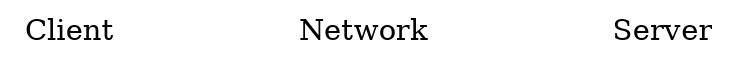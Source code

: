 
digraph SEQ_DIAGRAM {
    graph [overlap=true, splines=line, nodesep=1.0, ordering=out];
    edge [arrowhead=none];
    node [shape=none, width=0, height=0, label=""];

    {
        rank=same;#        node[sh^ape=rectangle, height=0.7, width=2];
        api_a[label="Client"];
        api_b[label="Network"];
        api_c[label="Server"];
    }
    {
    }
    {
    }
    {
    }
}
